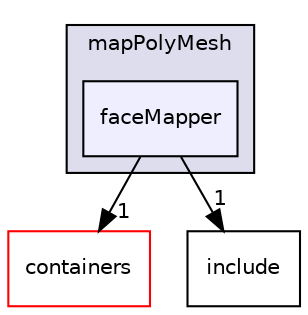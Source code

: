 digraph "src/OpenFOAM/meshes/polyMesh/mapPolyMesh/faceMapper" {
  bgcolor=transparent;
  compound=true
  node [ fontsize="10", fontname="Helvetica"];
  edge [ labelfontsize="10", labelfontname="Helvetica"];
  subgraph clusterdir_1adf3b4e71e6bce57c8961c31cd11722 {
    graph [ bgcolor="#ddddee", pencolor="black", label="mapPolyMesh" fontname="Helvetica", fontsize="10", URL="dir_1adf3b4e71e6bce57c8961c31cd11722.html"]
  dir_90d2ca269b91e9eb6f1d3f8da901d68d [shape=box, label="faceMapper", style="filled", fillcolor="#eeeeff", pencolor="black", URL="dir_90d2ca269b91e9eb6f1d3f8da901d68d.html"];
  }
  dir_19d0872053bde092be81d7fe3f56cbf7 [shape=box label="containers" color="red" URL="dir_19d0872053bde092be81d7fe3f56cbf7.html"];
  dir_e954e9f5966bc1c681a414ec8bd0ee15 [shape=box label="include" URL="dir_e954e9f5966bc1c681a414ec8bd0ee15.html"];
  dir_90d2ca269b91e9eb6f1d3f8da901d68d->dir_19d0872053bde092be81d7fe3f56cbf7 [headlabel="1", labeldistance=1.5 headhref="dir_002275_001902.html"];
  dir_90d2ca269b91e9eb6f1d3f8da901d68d->dir_e954e9f5966bc1c681a414ec8bd0ee15 [headlabel="1", labeldistance=1.5 headhref="dir_002275_002118.html"];
}
